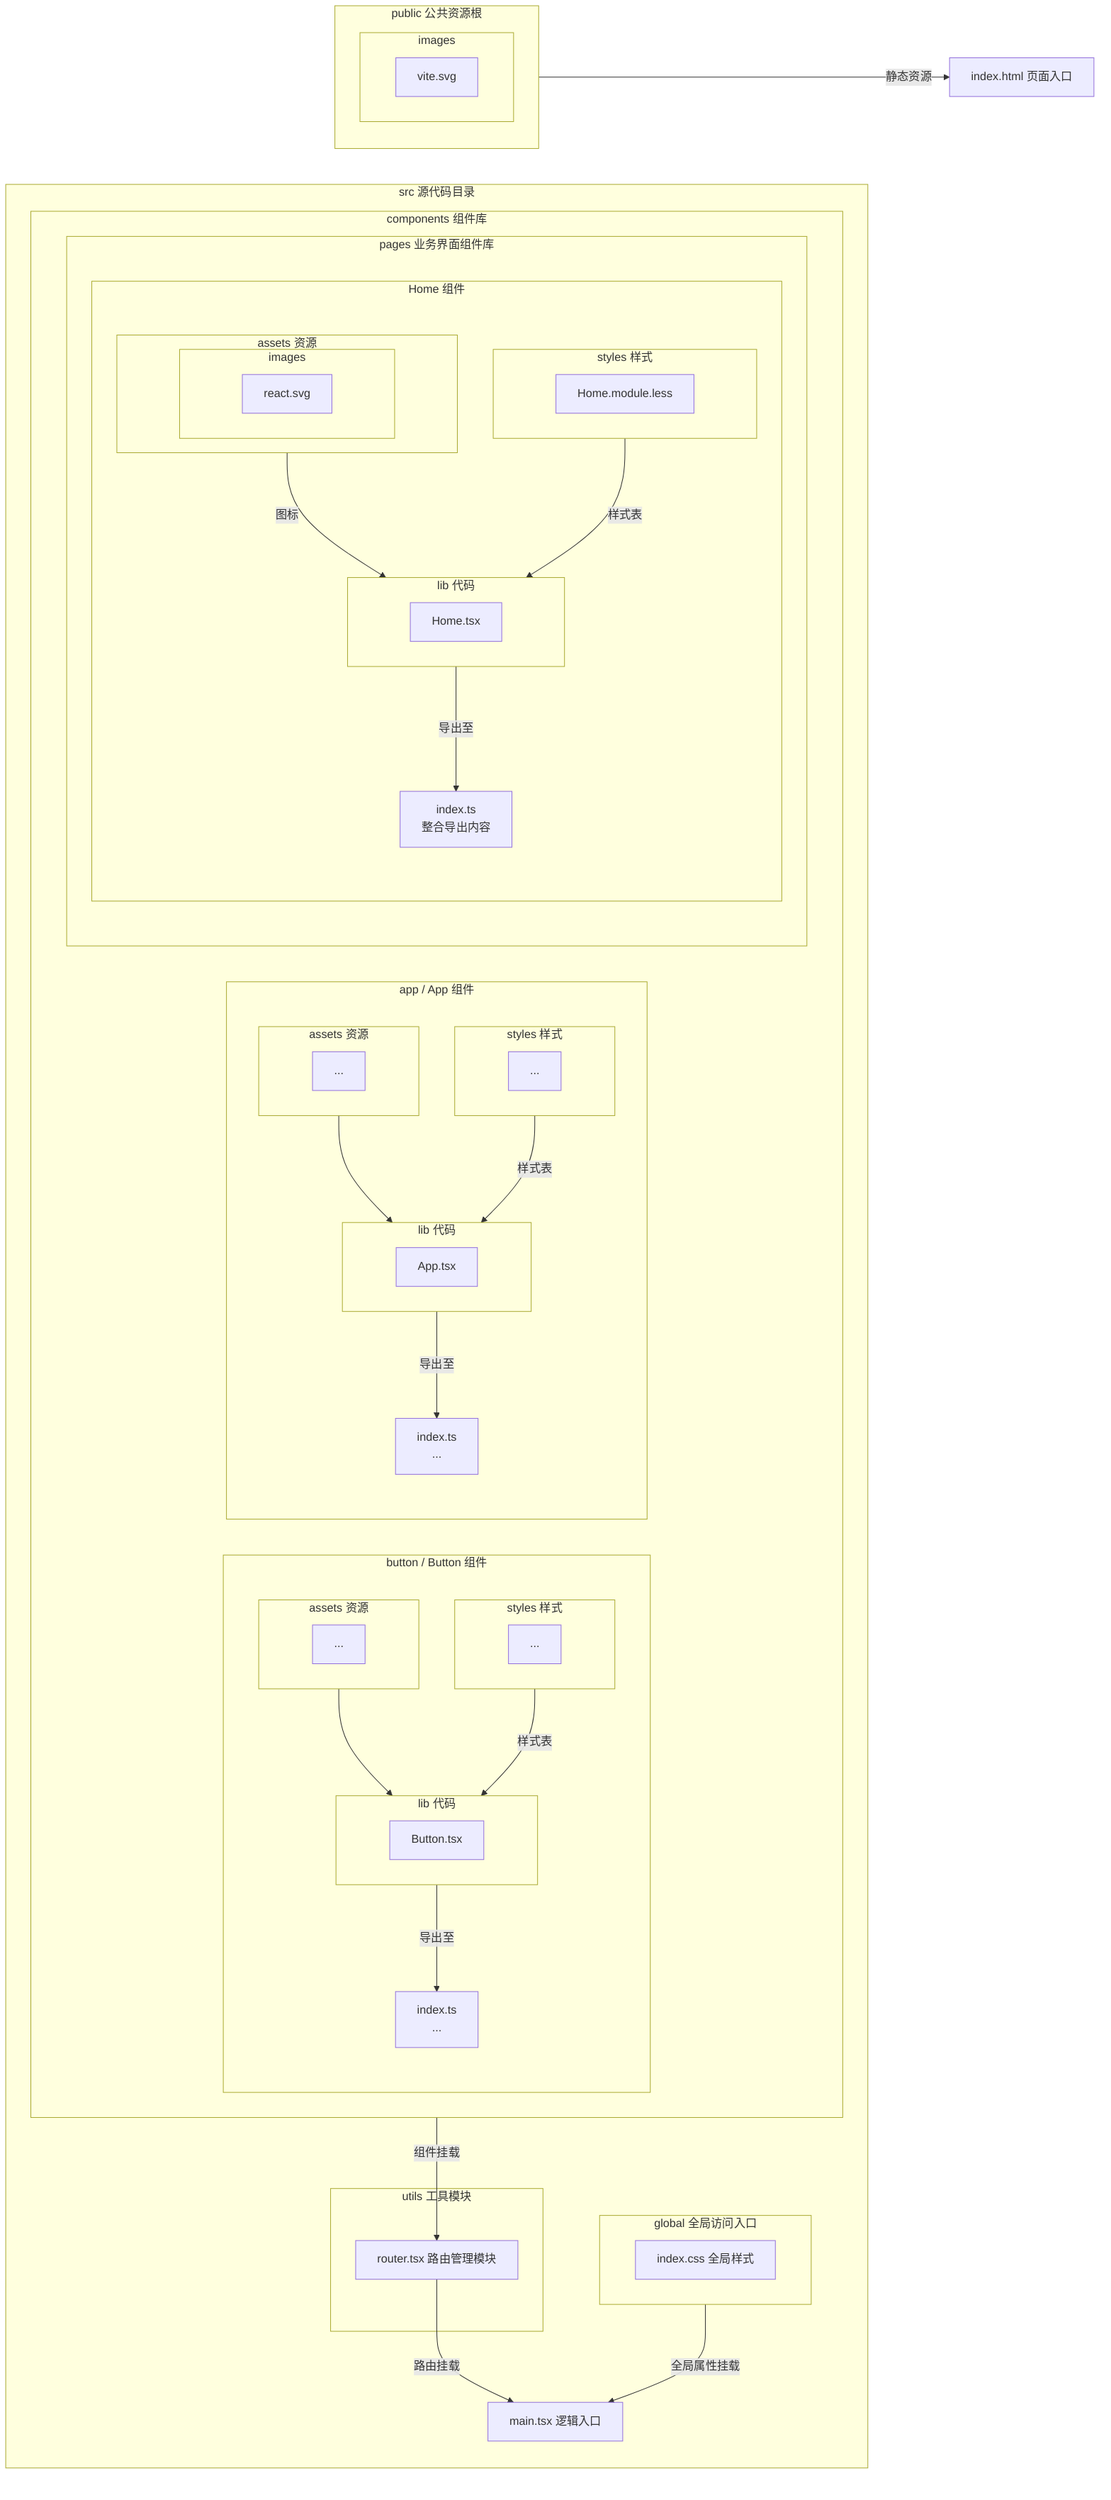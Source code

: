 flowchart LR
    subgraph src 源代码目录
        subgraph components[components 组件库]
            subgraph button / Button 组件
                subgraph assets2[assets 资源]
                    ...1[...]
                end
                subgraph lib2[lib 代码]
                    Button.tsx
                end
                subgraph styles2[styles 样式]
                    ...3[...]
                end
                assets2 --> lib2
                styles2 --样式表-->lib2[Button.tsx] --导出至--> index1.ts[index.ts<br>...]
            end
            subgraph app / App 组件
                subgraph assets3[assets 资源]
                    ...4[...]
                end
                subgraph lib3[lib 代码]
                    App.tsx
                end
                subgraph styles3[styles 样式]
                    ...6[...]
                end
                assets3 --> lib3
                styles3 --样式表-->lib3[Button.tsx] --导出至--> index3.ts[index.ts<br>...]
            end
            subgraph pages 业务界面组件库
                subgraph Home 组件
                    subgraph assets1[assets 资源]
                        subgraph images
                            react.svg
                        end
                    end
                    subgraph lib1[lib 代码]
                        Home.tsx[Home.tsx]
                    end
                    subgraph styles1[styles 样式]
                        Home.module.less
                    end
                    index2.ts[index.ts<br>整合导出内容]
                    assets1--图标-->lib1
                    styles1 --样式表-->lib1 --导出至--> index2.ts
                end
            end
        end
        subgraph utils 工具模块
            router.tsx[router.tsx 路由管理模块]
        end
        components --组件挂载--> router.tsx
        main.tsx[main.tsx 逻辑入口]
        router.tsx --路由挂载--> main.tsx
        subgraph global[global 全局访问入口]
            index.css[index.css 全局样式]
        end
        global --全局属性挂载--> main.tsx
    end
    subgraph public[public 公共资源根]
        subgraph images 
            vitelogo[vite.svg]
        end
    end
    index.html[index.html 页面入口]
    public --静态资源--> index.html
